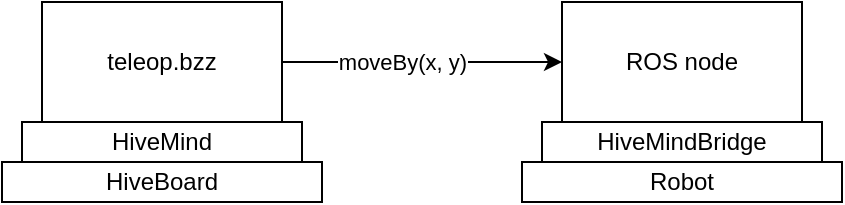 <mxfile version="15.4.0" type="device"><diagram id="6qEanVdrccNyMNfvx5zV" name="Page-1"><mxGraphModel dx="771" dy="465" grid="1" gridSize="10" guides="1" tooltips="1" connect="1" arrows="1" fold="1" page="1" pageScale="1" pageWidth="827" pageHeight="1169" math="0" shadow="0"><root><mxCell id="0"/><mxCell id="1" parent="0"/><mxCell id="KAtbHH_KGn0I736EwNoA-4" style="edgeStyle=orthogonalEdgeStyle;rounded=0;orthogonalLoop=1;jettySize=auto;html=1;entryX=0;entryY=0.5;entryDx=0;entryDy=0;" edge="1" parent="1" source="KAtbHH_KGn0I736EwNoA-1" target="KAtbHH_KGn0I736EwNoA-6"><mxGeometry relative="1" as="geometry"><mxPoint x="300" y="110" as="targetPoint"/></mxGeometry></mxCell><mxCell id="KAtbHH_KGn0I736EwNoA-5" value="moveBy(x, y)" style="edgeLabel;html=1;align=center;verticalAlign=middle;resizable=0;points=[];" vertex="1" connectable="0" parent="KAtbHH_KGn0I736EwNoA-4"><mxGeometry x="-0.314" y="-1" relative="1" as="geometry"><mxPoint x="12" y="-1" as="offset"/></mxGeometry></mxCell><mxCell id="KAtbHH_KGn0I736EwNoA-1" value="teleop.bzz" style="rounded=0;whiteSpace=wrap;html=1;" vertex="1" parent="1"><mxGeometry x="40" y="80" width="120" height="60" as="geometry"/></mxCell><mxCell id="KAtbHH_KGn0I736EwNoA-2" value="HiveMind" style="rounded=0;whiteSpace=wrap;html=1;" vertex="1" parent="1"><mxGeometry x="30" y="140" width="140" height="20" as="geometry"/></mxCell><mxCell id="KAtbHH_KGn0I736EwNoA-3" value="HiveBoard" style="rounded=0;whiteSpace=wrap;html=1;" vertex="1" parent="1"><mxGeometry x="20" y="160" width="160" height="20" as="geometry"/></mxCell><mxCell id="KAtbHH_KGn0I736EwNoA-6" value="ROS node" style="rounded=0;whiteSpace=wrap;html=1;" vertex="1" parent="1"><mxGeometry x="300" y="80" width="120" height="60" as="geometry"/></mxCell><mxCell id="KAtbHH_KGn0I736EwNoA-7" value="HiveMindBridge" style="rounded=0;whiteSpace=wrap;html=1;" vertex="1" parent="1"><mxGeometry x="290" y="140" width="140" height="20" as="geometry"/></mxCell><mxCell id="KAtbHH_KGn0I736EwNoA-8" value="Robot" style="rounded=0;whiteSpace=wrap;html=1;" vertex="1" parent="1"><mxGeometry x="280" y="160" width="160" height="20" as="geometry"/></mxCell></root></mxGraphModel></diagram></mxfile>